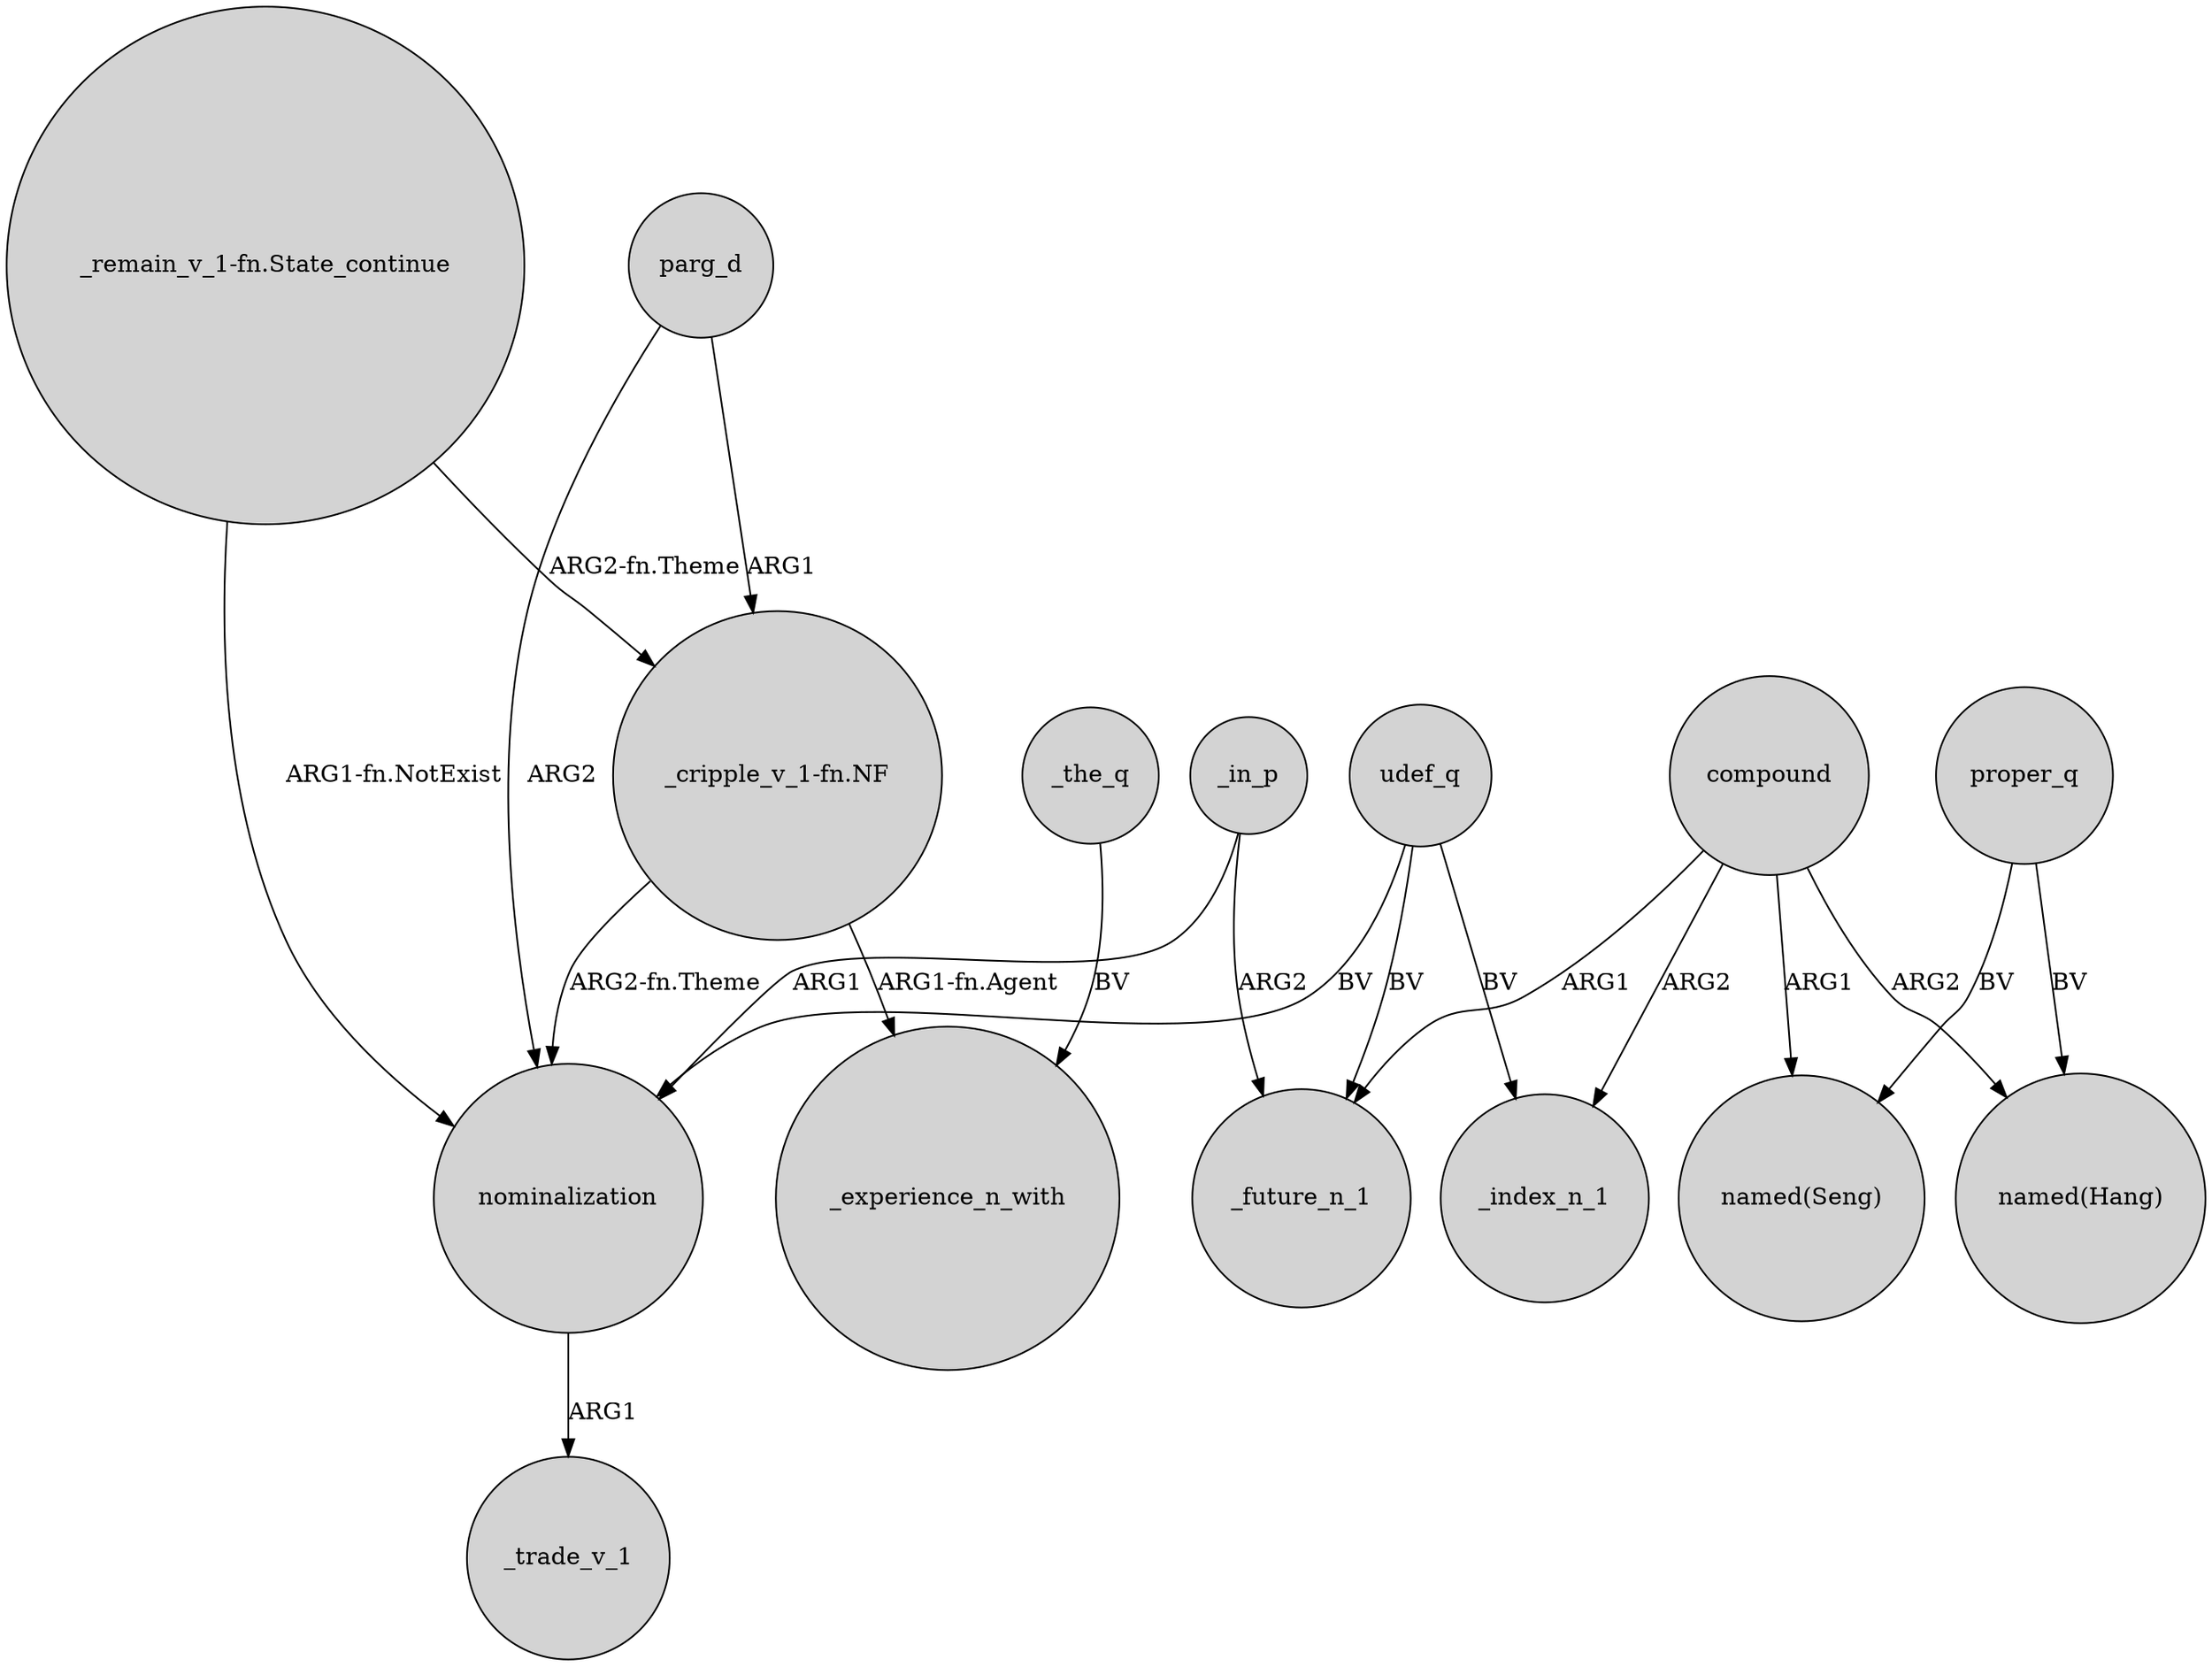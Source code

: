 digraph {
	node [shape=circle style=filled]
	"_remain_v_1-fn.State_continue" -> "_cripple_v_1-fn.NF" [label="ARG2-fn.Theme"]
	compound -> "named(Hang)" [label=ARG2]
	proper_q -> "named(Seng)" [label=BV]
	parg_d -> "_cripple_v_1-fn.NF" [label=ARG1]
	"_remain_v_1-fn.State_continue" -> nominalization [label="ARG1-fn.NotExist"]
	compound -> _future_n_1 [label=ARG1]
	compound -> _index_n_1 [label=ARG2]
	_in_p -> _future_n_1 [label=ARG2]
	nominalization -> _trade_v_1 [label=ARG1]
	udef_q -> _index_n_1 [label=BV]
	parg_d -> nominalization [label=ARG2]
	_in_p -> nominalization [label=ARG1]
	udef_q -> _future_n_1 [label=BV]
	udef_q -> nominalization [label=BV]
	_the_q -> _experience_n_with [label=BV]
	proper_q -> "named(Hang)" [label=BV]
	"_cripple_v_1-fn.NF" -> _experience_n_with [label="ARG1-fn.Agent"]
	compound -> "named(Seng)" [label=ARG1]
	"_cripple_v_1-fn.NF" -> nominalization [label="ARG2-fn.Theme"]
}
